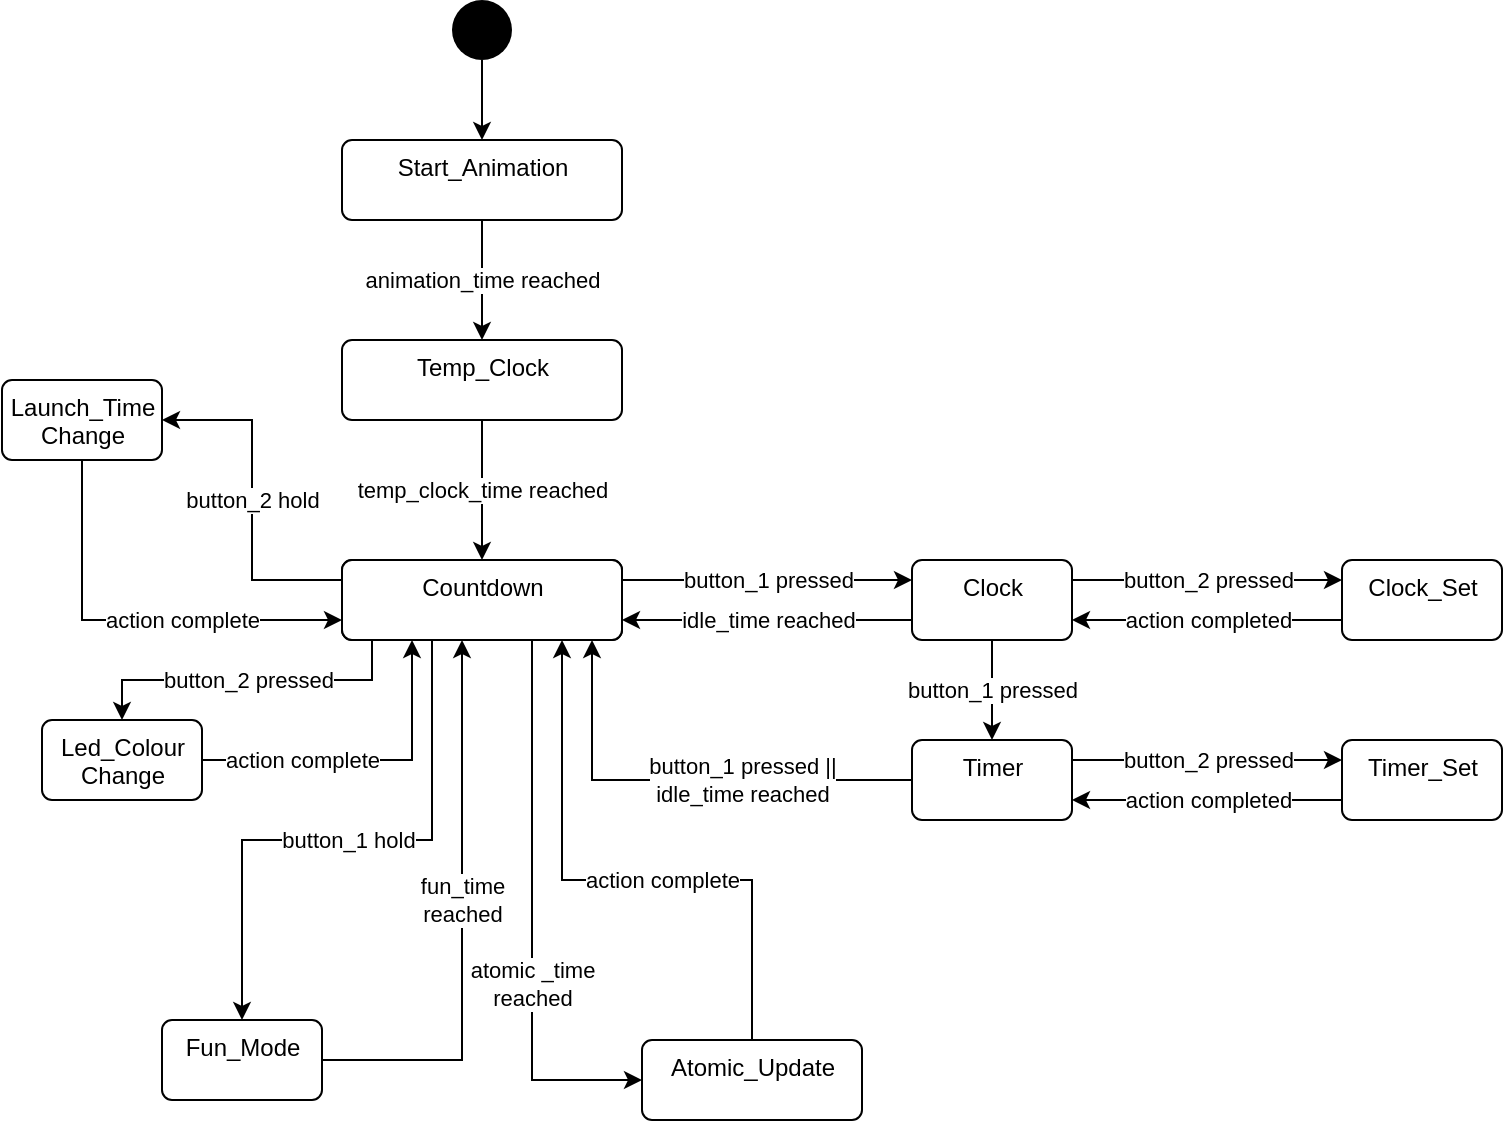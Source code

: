 <mxfile version="14.6.13" type="github">
  <diagram id="BNm1Jv0NIvBhA8LqzDOY" name="Page-1">
    <mxGraphModel dx="1182" dy="764" grid="1" gridSize="10" guides="1" tooltips="1" connect="1" arrows="1" fold="1" page="1" pageScale="1" pageWidth="850" pageHeight="1100" math="0" shadow="0">
      <root>
        <mxCell id="0" />
        <mxCell id="1" parent="0" />
        <mxCell id="8TZ4IMDvUVujUjeGXgcX-36" value="atomic _time &lt;br&gt;reached" style="edgeStyle=orthogonalEdgeStyle;rounded=0;orthogonalLoop=1;jettySize=auto;html=1;exitX=0.25;exitY=1;exitDx=0;exitDy=0;entryX=0;entryY=0.5;entryDx=0;entryDy=0;" edge="1" parent="1" source="8TZ4IMDvUVujUjeGXgcX-31" target="8TZ4IMDvUVujUjeGXgcX-26">
          <mxGeometry x="0.25" relative="1" as="geometry">
            <mxPoint as="offset" />
          </mxGeometry>
        </mxCell>
        <mxCell id="8TZ4IMDvUVujUjeGXgcX-31" value="Countdown" style="html=1;align=center;verticalAlign=top;rounded=1;absoluteArcSize=1;arcSize=10;dashed=0;" vertex="1" parent="1">
          <mxGeometry x="310" y="310" width="60" height="40" as="geometry" />
        </mxCell>
        <mxCell id="8TZ4IMDvUVujUjeGXgcX-32" value="button_2 pressed" style="edgeStyle=orthogonalEdgeStyle;rounded=0;orthogonalLoop=1;jettySize=auto;html=1;exitX=0.25;exitY=1;exitDx=0;exitDy=0;entryX=0.5;entryY=0;entryDx=0;entryDy=0;" edge="1" parent="1" source="8TZ4IMDvUVujUjeGXgcX-30" target="8TZ4IMDvUVujUjeGXgcX-24">
          <mxGeometry relative="1" as="geometry" />
        </mxCell>
        <mxCell id="8TZ4IMDvUVujUjeGXgcX-34" value="button_1 hold" style="edgeStyle=orthogonalEdgeStyle;rounded=0;orthogonalLoop=1;jettySize=auto;html=1;exitX=0.75;exitY=1;exitDx=0;exitDy=0;entryX=0.5;entryY=0;entryDx=0;entryDy=0;" edge="1" parent="1" source="8TZ4IMDvUVujUjeGXgcX-30" target="8TZ4IMDvUVujUjeGXgcX-25">
          <mxGeometry relative="1" as="geometry">
            <Array as="points">
              <mxPoint x="275" y="450" />
              <mxPoint x="180" y="450" />
            </Array>
          </mxGeometry>
        </mxCell>
        <mxCell id="8TZ4IMDvUVujUjeGXgcX-30" value="Countdown" style="html=1;align=center;verticalAlign=top;rounded=1;absoluteArcSize=1;arcSize=10;dashed=0;" vertex="1" parent="1">
          <mxGeometry x="230" y="310" width="60" height="40" as="geometry" />
        </mxCell>
        <mxCell id="8TZ4IMDvUVujUjeGXgcX-29" style="edgeStyle=orthogonalEdgeStyle;rounded=0;orthogonalLoop=1;jettySize=auto;html=1;exitX=0.5;exitY=1;exitDx=0;exitDy=0;entryX=0.5;entryY=0;entryDx=0;entryDy=0;" edge="1" parent="1" source="8TZ4IMDvUVujUjeGXgcX-4" target="8TZ4IMDvUVujUjeGXgcX-5">
          <mxGeometry relative="1" as="geometry" />
        </mxCell>
        <mxCell id="8TZ4IMDvUVujUjeGXgcX-4" value="" style="ellipse;fillColor=#000000;strokeColor=none;" vertex="1" parent="1">
          <mxGeometry x="285" y="30" width="30" height="30" as="geometry" />
        </mxCell>
        <mxCell id="8TZ4IMDvUVujUjeGXgcX-8" value="animation_time reached" style="edgeStyle=orthogonalEdgeStyle;rounded=0;orthogonalLoop=1;jettySize=auto;html=1;exitX=0.5;exitY=1;exitDx=0;exitDy=0;entryX=0.5;entryY=0;entryDx=0;entryDy=0;" edge="1" parent="1" source="8TZ4IMDvUVujUjeGXgcX-5" target="8TZ4IMDvUVujUjeGXgcX-6">
          <mxGeometry relative="1" as="geometry" />
        </mxCell>
        <mxCell id="8TZ4IMDvUVujUjeGXgcX-5" value="Start_Animation" style="html=1;align=center;verticalAlign=top;rounded=1;absoluteArcSize=1;arcSize=10;dashed=0;" vertex="1" parent="1">
          <mxGeometry x="230" y="100" width="140" height="40" as="geometry" />
        </mxCell>
        <mxCell id="8TZ4IMDvUVujUjeGXgcX-9" value="temp_clock_time reached" style="edgeStyle=orthogonalEdgeStyle;rounded=0;orthogonalLoop=1;jettySize=auto;html=1;exitX=0.5;exitY=1;exitDx=0;exitDy=0;entryX=0.5;entryY=0;entryDx=0;entryDy=0;" edge="1" parent="1" source="8TZ4IMDvUVujUjeGXgcX-6" target="8TZ4IMDvUVujUjeGXgcX-7">
          <mxGeometry relative="1" as="geometry" />
        </mxCell>
        <mxCell id="8TZ4IMDvUVujUjeGXgcX-6" value="Temp_Clock" style="html=1;align=center;verticalAlign=top;rounded=1;absoluteArcSize=1;arcSize=10;dashed=0;" vertex="1" parent="1">
          <mxGeometry x="230" y="200" width="140" height="40" as="geometry" />
        </mxCell>
        <mxCell id="8TZ4IMDvUVujUjeGXgcX-11" value="button_1 pressed" style="edgeStyle=orthogonalEdgeStyle;rounded=0;orthogonalLoop=1;jettySize=auto;html=1;exitX=1;exitY=0.25;exitDx=0;exitDy=0;entryX=0;entryY=0.25;entryDx=0;entryDy=0;" edge="1" parent="1" source="8TZ4IMDvUVujUjeGXgcX-7" target="8TZ4IMDvUVujUjeGXgcX-10">
          <mxGeometry relative="1" as="geometry" />
        </mxCell>
        <mxCell id="8TZ4IMDvUVujUjeGXgcX-7" value="Countdown" style="html=1;align=center;verticalAlign=top;rounded=1;absoluteArcSize=1;arcSize=10;dashed=0;" vertex="1" parent="1">
          <mxGeometry x="230" y="310" width="140" height="40" as="geometry" />
        </mxCell>
        <mxCell id="8TZ4IMDvUVujUjeGXgcX-12" value="idle_time reached" style="edgeStyle=orthogonalEdgeStyle;rounded=0;orthogonalLoop=1;jettySize=auto;html=1;exitX=0;exitY=0.75;exitDx=0;exitDy=0;entryX=1;entryY=0.75;entryDx=0;entryDy=0;" edge="1" parent="1">
          <mxGeometry relative="1" as="geometry">
            <mxPoint x="515" y="340" as="sourcePoint" />
            <mxPoint x="370" y="340" as="targetPoint" />
          </mxGeometry>
        </mxCell>
        <mxCell id="8TZ4IMDvUVujUjeGXgcX-15" value="button_1 pressed" style="edgeStyle=orthogonalEdgeStyle;rounded=0;orthogonalLoop=1;jettySize=auto;html=1;exitX=0.5;exitY=1;exitDx=0;exitDy=0;" edge="1" parent="1" source="8TZ4IMDvUVujUjeGXgcX-10" target="8TZ4IMDvUVujUjeGXgcX-13">
          <mxGeometry relative="1" as="geometry" />
        </mxCell>
        <mxCell id="8TZ4IMDvUVujUjeGXgcX-17" value="button_2 pressed" style="edgeStyle=orthogonalEdgeStyle;rounded=0;orthogonalLoop=1;jettySize=auto;html=1;exitX=1;exitY=0.25;exitDx=0;exitDy=0;entryX=0;entryY=0.25;entryDx=0;entryDy=0;" edge="1" parent="1" source="8TZ4IMDvUVujUjeGXgcX-10" target="8TZ4IMDvUVujUjeGXgcX-16">
          <mxGeometry relative="1" as="geometry" />
        </mxCell>
        <mxCell id="8TZ4IMDvUVujUjeGXgcX-10" value="Clock" style="html=1;align=center;verticalAlign=top;rounded=1;absoluteArcSize=1;arcSize=10;dashed=0;" vertex="1" parent="1">
          <mxGeometry x="515" y="310" width="80" height="40" as="geometry" />
        </mxCell>
        <mxCell id="8TZ4IMDvUVujUjeGXgcX-20" value="button_2 pressed" style="edgeStyle=orthogonalEdgeStyle;rounded=0;orthogonalLoop=1;jettySize=auto;html=1;exitX=1;exitY=0.25;exitDx=0;exitDy=0;entryX=0;entryY=0.25;entryDx=0;entryDy=0;" edge="1" parent="1" source="8TZ4IMDvUVujUjeGXgcX-13" target="8TZ4IMDvUVujUjeGXgcX-19">
          <mxGeometry relative="1" as="geometry" />
        </mxCell>
        <mxCell id="8TZ4IMDvUVujUjeGXgcX-22" value="button_1 pressed ||&lt;br&gt;idle_time reached" style="edgeStyle=orthogonalEdgeStyle;rounded=0;orthogonalLoop=1;jettySize=auto;html=1;exitX=0;exitY=0.5;exitDx=0;exitDy=0;entryX=0.75;entryY=1;entryDx=0;entryDy=0;" edge="1" parent="1" source="8TZ4IMDvUVujUjeGXgcX-13" target="8TZ4IMDvUVujUjeGXgcX-31">
          <mxGeometry x="-0.261" relative="1" as="geometry">
            <mxPoint as="offset" />
          </mxGeometry>
        </mxCell>
        <mxCell id="8TZ4IMDvUVujUjeGXgcX-13" value="Timer" style="html=1;align=center;verticalAlign=top;rounded=1;absoluteArcSize=1;arcSize=10;dashed=0;" vertex="1" parent="1">
          <mxGeometry x="515" y="400" width="80" height="40" as="geometry" />
        </mxCell>
        <mxCell id="8TZ4IMDvUVujUjeGXgcX-18" value="action completed" style="edgeStyle=orthogonalEdgeStyle;rounded=0;orthogonalLoop=1;jettySize=auto;html=1;exitX=0;exitY=0.75;exitDx=0;exitDy=0;entryX=1;entryY=0.75;entryDx=0;entryDy=0;" edge="1" parent="1" source="8TZ4IMDvUVujUjeGXgcX-16" target="8TZ4IMDvUVujUjeGXgcX-10">
          <mxGeometry relative="1" as="geometry" />
        </mxCell>
        <mxCell id="8TZ4IMDvUVujUjeGXgcX-16" value="Clock_Set" style="html=1;align=center;verticalAlign=top;rounded=1;absoluteArcSize=1;arcSize=10;dashed=0;" vertex="1" parent="1">
          <mxGeometry x="730" y="310" width="80" height="40" as="geometry" />
        </mxCell>
        <mxCell id="8TZ4IMDvUVujUjeGXgcX-21" value="action completed" style="edgeStyle=orthogonalEdgeStyle;rounded=0;orthogonalLoop=1;jettySize=auto;html=1;exitX=0;exitY=0.75;exitDx=0;exitDy=0;entryX=1;entryY=0.75;entryDx=0;entryDy=0;" edge="1" parent="1" source="8TZ4IMDvUVujUjeGXgcX-19" target="8TZ4IMDvUVujUjeGXgcX-13">
          <mxGeometry relative="1" as="geometry" />
        </mxCell>
        <mxCell id="8TZ4IMDvUVujUjeGXgcX-19" value="Timer_Set" style="html=1;align=center;verticalAlign=top;rounded=1;absoluteArcSize=1;arcSize=10;dashed=0;" vertex="1" parent="1">
          <mxGeometry x="730" y="400" width="80" height="40" as="geometry" />
        </mxCell>
        <mxCell id="8TZ4IMDvUVujUjeGXgcX-27" value="button_2 hold" style="edgeStyle=orthogonalEdgeStyle;rounded=0;orthogonalLoop=1;jettySize=auto;html=1;entryX=1;entryY=0.5;entryDx=0;entryDy=0;exitX=0;exitY=0.25;exitDx=0;exitDy=0;" edge="1" parent="1" source="8TZ4IMDvUVujUjeGXgcX-7" target="8TZ4IMDvUVujUjeGXgcX-23">
          <mxGeometry relative="1" as="geometry">
            <mxPoint x="170" y="240" as="sourcePoint" />
          </mxGeometry>
        </mxCell>
        <mxCell id="8TZ4IMDvUVujUjeGXgcX-28" value="action complete" style="edgeStyle=orthogonalEdgeStyle;rounded=0;orthogonalLoop=1;jettySize=auto;html=1;exitX=0.5;exitY=1;exitDx=0;exitDy=0;entryX=0;entryY=0.75;entryDx=0;entryDy=0;" edge="1" parent="1" source="8TZ4IMDvUVujUjeGXgcX-23" target="8TZ4IMDvUVujUjeGXgcX-7">
          <mxGeometry x="0.238" relative="1" as="geometry">
            <mxPoint as="offset" />
          </mxGeometry>
        </mxCell>
        <mxCell id="8TZ4IMDvUVujUjeGXgcX-23" value="Launch_Time&lt;br&gt;Change" style="html=1;align=center;verticalAlign=top;rounded=1;absoluteArcSize=1;arcSize=10;dashed=0;" vertex="1" parent="1">
          <mxGeometry x="60" y="220" width="80" height="40" as="geometry" />
        </mxCell>
        <mxCell id="8TZ4IMDvUVujUjeGXgcX-40" value="action complete" style="edgeStyle=orthogonalEdgeStyle;rounded=0;orthogonalLoop=1;jettySize=auto;html=1;exitX=1;exitY=0.5;exitDx=0;exitDy=0;entryX=0.25;entryY=1;entryDx=0;entryDy=0;" edge="1" parent="1" source="8TZ4IMDvUVujUjeGXgcX-24" target="8TZ4IMDvUVujUjeGXgcX-7">
          <mxGeometry x="-0.394" relative="1" as="geometry">
            <mxPoint as="offset" />
          </mxGeometry>
        </mxCell>
        <mxCell id="8TZ4IMDvUVujUjeGXgcX-24" value="Led_Colour&lt;br&gt;Change" style="html=1;align=center;verticalAlign=top;rounded=1;absoluteArcSize=1;arcSize=10;dashed=0;" vertex="1" parent="1">
          <mxGeometry x="80" y="390" width="80" height="40" as="geometry" />
        </mxCell>
        <mxCell id="8TZ4IMDvUVujUjeGXgcX-42" value="fun_time&lt;br&gt;reached" style="edgeStyle=orthogonalEdgeStyle;rounded=0;orthogonalLoop=1;jettySize=auto;html=1;exitX=1;exitY=0.5;exitDx=0;exitDy=0;entryX=1;entryY=1;entryDx=0;entryDy=0;" edge="1" parent="1" source="8TZ4IMDvUVujUjeGXgcX-25" target="8TZ4IMDvUVujUjeGXgcX-30">
          <mxGeometry x="0.071" relative="1" as="geometry">
            <mxPoint as="offset" />
          </mxGeometry>
        </mxCell>
        <mxCell id="8TZ4IMDvUVujUjeGXgcX-25" value="Fun_Mode" style="html=1;align=center;verticalAlign=top;rounded=1;absoluteArcSize=1;arcSize=10;dashed=0;" vertex="1" parent="1">
          <mxGeometry x="140" y="540" width="80" height="40" as="geometry" />
        </mxCell>
        <mxCell id="8TZ4IMDvUVujUjeGXgcX-37" style="edgeStyle=orthogonalEdgeStyle;rounded=0;orthogonalLoop=1;jettySize=auto;html=1;exitX=0.5;exitY=0;exitDx=0;exitDy=0;entryX=0.5;entryY=1;entryDx=0;entryDy=0;" edge="1" parent="1" source="8TZ4IMDvUVujUjeGXgcX-26" target="8TZ4IMDvUVujUjeGXgcX-31">
          <mxGeometry relative="1" as="geometry">
            <Array as="points">
              <mxPoint x="435" y="470" />
              <mxPoint x="340" y="470" />
            </Array>
          </mxGeometry>
        </mxCell>
        <mxCell id="8TZ4IMDvUVujUjeGXgcX-38" value="action complete" style="edgeLabel;html=1;align=center;verticalAlign=middle;resizable=0;points=[];" vertex="1" connectable="0" parent="8TZ4IMDvUVujUjeGXgcX-37">
          <mxGeometry x="-0.064" relative="1" as="geometry">
            <mxPoint x="13" as="offset" />
          </mxGeometry>
        </mxCell>
        <mxCell id="8TZ4IMDvUVujUjeGXgcX-26" value="Atomic_Update" style="html=1;align=center;verticalAlign=top;rounded=1;absoluteArcSize=1;arcSize=10;dashed=0;" vertex="1" parent="1">
          <mxGeometry x="380" y="550" width="110" height="40" as="geometry" />
        </mxCell>
        <mxCell id="8TZ4IMDvUVujUjeGXgcX-41" style="edgeStyle=orthogonalEdgeStyle;rounded=0;orthogonalLoop=1;jettySize=auto;html=1;exitX=0.5;exitY=1;exitDx=0;exitDy=0;" edge="1" parent="1" source="8TZ4IMDvUVujUjeGXgcX-7" target="8TZ4IMDvUVujUjeGXgcX-7">
          <mxGeometry relative="1" as="geometry" />
        </mxCell>
      </root>
    </mxGraphModel>
  </diagram>
</mxfile>
